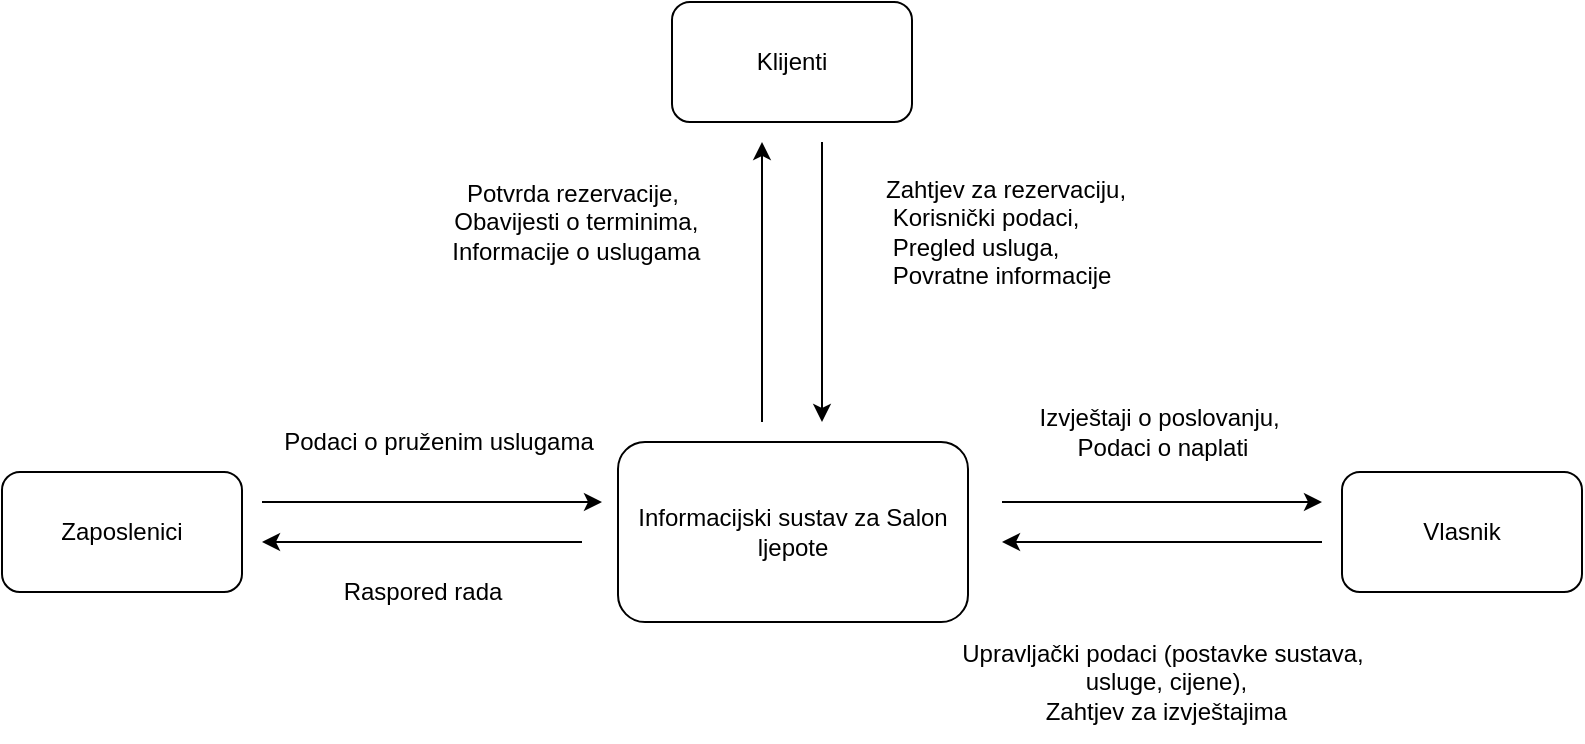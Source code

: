 <mxfile scale="1" border="0" version="27.0.8">
  <diagram name="Page-1" id="K1WfGlNDYLRK4Kj6BAQg">
    <mxGraphModel dx="1042" dy="570" grid="1" gridSize="10" guides="1" tooltips="1" connect="1" arrows="1" fold="1" page="1" pageScale="1" pageWidth="850" pageHeight="1100" math="0" shadow="0">
      <root>
        <mxCell id="0" />
        <mxCell id="1" parent="0" />
        <mxCell id="tDoVwQjd5mt5976xLAWO-1" value="Informacijski sustav za Salon ljepote" style="rounded=1;whiteSpace=wrap;html=1;" parent="1" vertex="1">
          <mxGeometry x="338" y="250" width="175" height="90" as="geometry" />
        </mxCell>
        <mxCell id="tDoVwQjd5mt5976xLAWO-2" value="Klijenti" style="rounded=1;whiteSpace=wrap;html=1;" parent="1" vertex="1">
          <mxGeometry x="365" y="30" width="120" height="60" as="geometry" />
        </mxCell>
        <mxCell id="tDoVwQjd5mt5976xLAWO-3" value="Zaposlenici" style="rounded=1;whiteSpace=wrap;html=1;" parent="1" vertex="1">
          <mxGeometry x="30" y="265" width="120" height="60" as="geometry" />
        </mxCell>
        <mxCell id="tDoVwQjd5mt5976xLAWO-4" value="Vlasnik" style="rounded=1;whiteSpace=wrap;html=1;" parent="1" vertex="1">
          <mxGeometry x="700" y="265" width="120" height="60" as="geometry" />
        </mxCell>
        <mxCell id="tDoVwQjd5mt5976xLAWO-12" value="" style="endArrow=classic;html=1;rounded=0;" parent="1" edge="1">
          <mxGeometry width="50" height="50" relative="1" as="geometry">
            <mxPoint x="410" y="240" as="sourcePoint" />
            <mxPoint x="410" y="100" as="targetPoint" />
          </mxGeometry>
        </mxCell>
        <mxCell id="tDoVwQjd5mt5976xLAWO-13" value="" style="endArrow=classic;html=1;rounded=0;" parent="1" edge="1">
          <mxGeometry width="50" height="50" relative="1" as="geometry">
            <mxPoint x="440" y="100" as="sourcePoint" />
            <mxPoint x="440" y="240" as="targetPoint" />
          </mxGeometry>
        </mxCell>
        <mxCell id="tDoVwQjd5mt5976xLAWO-14" value="" style="endArrow=classic;html=1;rounded=0;" parent="1" edge="1">
          <mxGeometry width="50" height="50" relative="1" as="geometry">
            <mxPoint x="160" y="280" as="sourcePoint" />
            <mxPoint x="330" y="280" as="targetPoint" />
          </mxGeometry>
        </mxCell>
        <mxCell id="tDoVwQjd5mt5976xLAWO-15" value="" style="endArrow=classic;html=1;rounded=0;" parent="1" edge="1">
          <mxGeometry width="50" height="50" relative="1" as="geometry">
            <mxPoint x="320" y="300" as="sourcePoint" />
            <mxPoint x="160" y="300" as="targetPoint" />
          </mxGeometry>
        </mxCell>
        <mxCell id="tDoVwQjd5mt5976xLAWO-16" value="" style="endArrow=classic;html=1;rounded=0;" parent="1" edge="1">
          <mxGeometry width="50" height="50" relative="1" as="geometry">
            <mxPoint x="530" y="280" as="sourcePoint" />
            <mxPoint x="690" y="280" as="targetPoint" />
          </mxGeometry>
        </mxCell>
        <mxCell id="tDoVwQjd5mt5976xLAWO-17" value="" style="endArrow=classic;html=1;rounded=0;" parent="1" edge="1">
          <mxGeometry width="50" height="50" relative="1" as="geometry">
            <mxPoint x="690" y="300" as="sourcePoint" />
            <mxPoint x="530" y="300" as="targetPoint" />
          </mxGeometry>
        </mxCell>
        <mxCell id="tDoVwQjd5mt5976xLAWO-18" value="Zahtjev za rezervaciju,&lt;div&gt;&amp;nbsp;Korisnički podaci,&lt;/div&gt;&lt;div&gt;&amp;nbsp;Pregled usluga,&lt;/div&gt;&lt;div&gt;&amp;nbsp;Povratne informacije&lt;/div&gt;" style="text;whiteSpace=wrap;html=1;" parent="1" vertex="1">
          <mxGeometry x="470" y="110" width="140" height="80" as="geometry" />
        </mxCell>
        <mxCell id="tDoVwQjd5mt5976xLAWO-19" value="Potvrda rezervacije,&lt;div&gt;&amp;nbsp;Obavijesti o terminima,&lt;/div&gt;&lt;div&gt;&amp;nbsp;Informacije o uslugama&lt;/div&gt;" style="text;html=1;align=center;verticalAlign=middle;resizable=0;points=[];autosize=1;strokeColor=none;fillColor=none;" parent="1" vertex="1">
          <mxGeometry x="240" y="110" width="150" height="60" as="geometry" />
        </mxCell>
        <mxCell id="tDoVwQjd5mt5976xLAWO-20" value="Podaci o pruženim uslugama" style="text;html=1;align=center;verticalAlign=middle;resizable=0;points=[];autosize=1;strokeColor=none;fillColor=none;" parent="1" vertex="1">
          <mxGeometry x="158" y="235" width="180" height="30" as="geometry" />
        </mxCell>
        <mxCell id="tDoVwQjd5mt5976xLAWO-21" value="Raspored rada" style="text;html=1;align=center;verticalAlign=middle;resizable=0;points=[];autosize=1;strokeColor=none;fillColor=none;" parent="1" vertex="1">
          <mxGeometry x="190" y="310" width="100" height="30" as="geometry" />
        </mxCell>
        <mxCell id="tDoVwQjd5mt5976xLAWO-22" value="Upravljački podaci (postavke sustava,&lt;div&gt;&amp;nbsp;usluge, cijene),&lt;div&gt;&amp;nbsp;Zahtjev za izvještajima&lt;/div&gt;&lt;/div&gt;" style="text;html=1;align=center;verticalAlign=middle;resizable=0;points=[];autosize=1;strokeColor=none;fillColor=none;" parent="1" vertex="1">
          <mxGeometry x="500" y="340" width="220" height="60" as="geometry" />
        </mxCell>
        <mxCell id="tDoVwQjd5mt5976xLAWO-23" value="Izvještaji o poslovanju,&amp;nbsp;&lt;div&gt;Podaci o naplati&lt;/div&gt;" style="text;html=1;align=center;verticalAlign=middle;resizable=0;points=[];autosize=1;strokeColor=none;fillColor=none;" parent="1" vertex="1">
          <mxGeometry x="535" y="225" width="150" height="40" as="geometry" />
        </mxCell>
      </root>
    </mxGraphModel>
  </diagram>
</mxfile>
